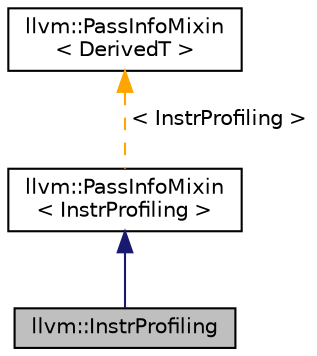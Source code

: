 digraph "llvm::InstrProfiling"
{
 // LATEX_PDF_SIZE
  bgcolor="transparent";
  edge [fontname="Helvetica",fontsize="10",labelfontname="Helvetica",labelfontsize="10"];
  node [fontname="Helvetica",fontsize="10",shape="box"];
  Node1 [label="llvm::InstrProfiling",height=0.2,width=0.4,color="black", fillcolor="grey75", style="filled", fontcolor="black",tooltip="Instrumentation based profiling lowering pass."];
  Node2 -> Node1 [dir="back",color="midnightblue",fontsize="10",style="solid",fontname="Helvetica"];
  Node2 [label="llvm::PassInfoMixin\l\< InstrProfiling \>",height=0.2,width=0.4,color="black",URL="$structllvm_1_1PassInfoMixin.html",tooltip=" "];
  Node3 -> Node2 [dir="back",color="orange",fontsize="10",style="dashed",label=" \< InstrProfiling \>" ,fontname="Helvetica"];
  Node3 [label="llvm::PassInfoMixin\l\< DerivedT \>",height=0.2,width=0.4,color="black",URL="$structllvm_1_1PassInfoMixin.html",tooltip="A CRTP mix-in to automatically provide informational APIs needed for passes."];
}
